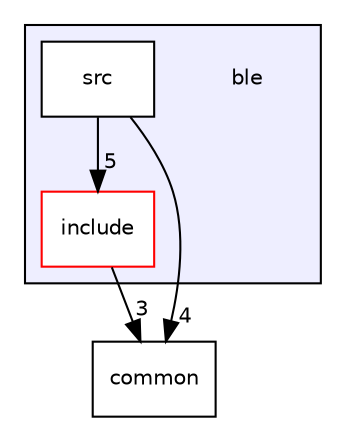 digraph "ble" {
  compound=true
  node [ fontsize="10", fontname="Helvetica"];
  edge [ labelfontsize="10", labelfontname="Helvetica"];
  subgraph clusterdir_a1371c6ddf4e4dc3efab314eb122f7e8 {
    graph [ bgcolor="#eeeeff", pencolor="black", label="" URL="dir_a1371c6ddf4e4dc3efab314eb122f7e8.html"];
    dir_a1371c6ddf4e4dc3efab314eb122f7e8 [shape=plaintext label="ble"];
    dir_f9d4722f7ca926ab2a23c1b473c91e4a [shape=box label="include" color="red" fillcolor="white" style="filled" URL="dir_f9d4722f7ca926ab2a23c1b473c91e4a.html"];
    dir_ff6a9c1467706ad57e0331a940a70ae3 [shape=box label="src" color="black" fillcolor="white" style="filled" URL="dir_ff6a9c1467706ad57e0331a940a70ae3.html"];
  }
  dir_bdd9a5d540de89e9fe90efdfc6973a4f [shape=box label="common" URL="dir_bdd9a5d540de89e9fe90efdfc6973a4f.html"];
  dir_ff6a9c1467706ad57e0331a940a70ae3->dir_f9d4722f7ca926ab2a23c1b473c91e4a [headlabel="5", labeldistance=1.5 headhref="dir_000004_000001.html"];
  dir_ff6a9c1467706ad57e0331a940a70ae3->dir_bdd9a5d540de89e9fe90efdfc6973a4f [headlabel="4", labeldistance=1.5 headhref="dir_000004_000008.html"];
  dir_f9d4722f7ca926ab2a23c1b473c91e4a->dir_bdd9a5d540de89e9fe90efdfc6973a4f [headlabel="3", labeldistance=1.5 headhref="dir_000001_000008.html"];
}
